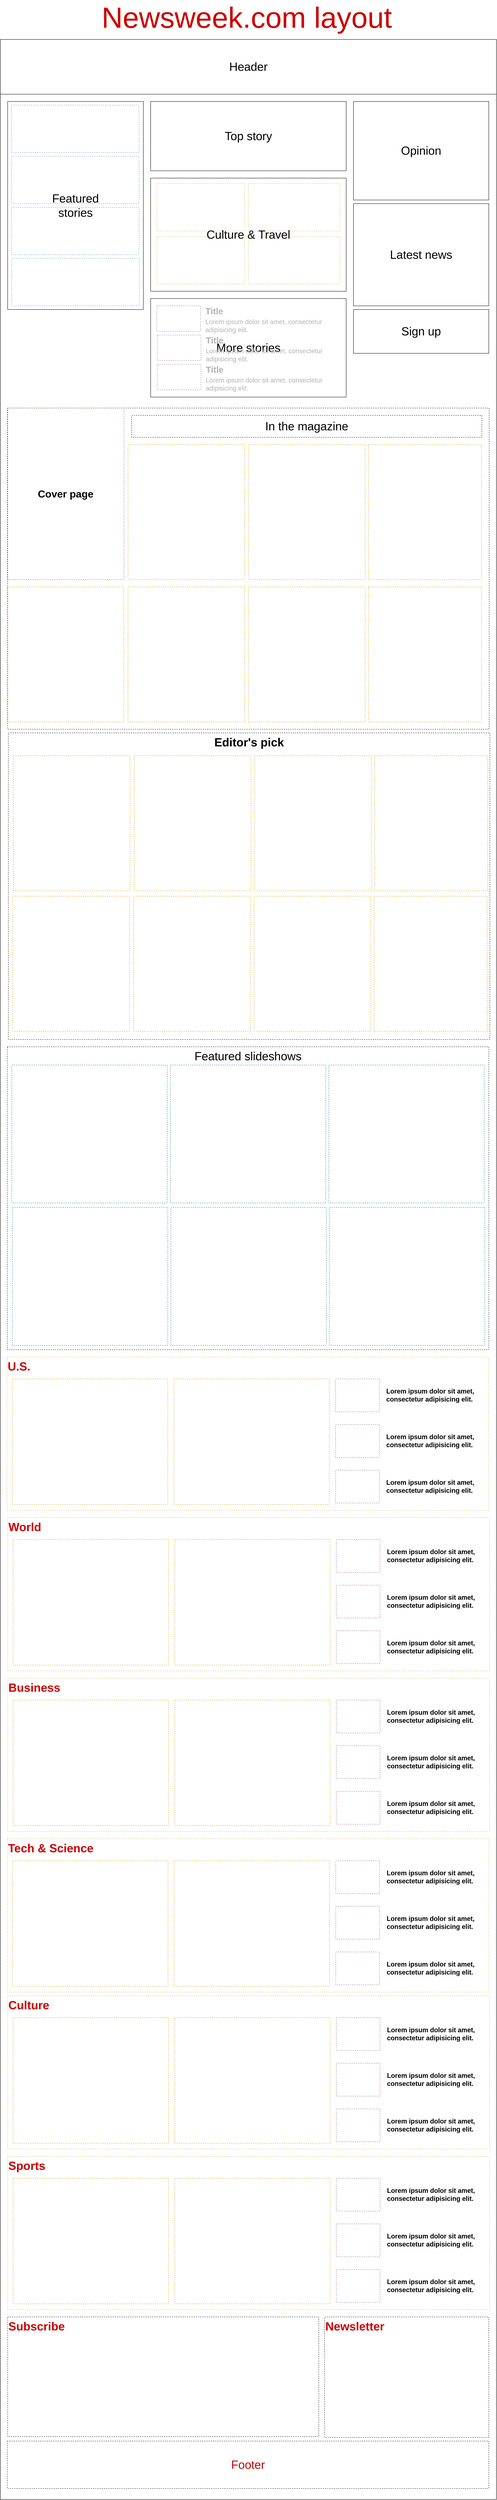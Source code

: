<mxfile version="11.0.5" type="device"><diagram id="gALlgTZu-FTOD3dOx_cZ" name="Página-1"><mxGraphModel dx="4618" dy="3135" grid="1" gridSize="10" guides="1" tooltips="1" connect="1" arrows="1" fold="1" page="1" pageScale="1" pageWidth="850" pageHeight="1100" math="0" shadow="0"><root><mxCell id="0"/><mxCell id="1" parent="0"/><mxCell id="lSQsWaNwqMcqfxalEwpf-2" value="" style="rounded=0;whiteSpace=wrap;html=1;" vertex="1" parent="1"><mxGeometry x="-1030" y="-480" width="1360" height="6740" as="geometry"/></mxCell><mxCell id="lSQsWaNwqMcqfxalEwpf-3" value="Header" style="rounded=0;whiteSpace=wrap;html=1;fontSize=32;" vertex="1" parent="1"><mxGeometry x="-1030" y="-480" width="1360" height="150" as="geometry"/></mxCell><mxCell id="lSQsWaNwqMcqfxalEwpf-5" value="Top story" style="rounded=0;whiteSpace=wrap;html=1;fontSize=32;fillColor=none;" vertex="1" parent="1"><mxGeometry x="-618" y="-310" width="536" height="190" as="geometry"/></mxCell><mxCell id="lSQsWaNwqMcqfxalEwpf-6" value="Opinion" style="rounded=0;whiteSpace=wrap;html=1;fontSize=32;" vertex="1" parent="1"><mxGeometry x="-62" y="-310" width="371" height="270" as="geometry"/></mxCell><mxCell id="lSQsWaNwqMcqfxalEwpf-8" value="More stories" style="rounded=0;whiteSpace=wrap;html=1;fontSize=32;" vertex="1" parent="1"><mxGeometry x="-618" y="230" width="536" height="270" as="geometry"/></mxCell><mxCell id="lSQsWaNwqMcqfxalEwpf-9" value="Latest news" style="rounded=0;whiteSpace=wrap;html=1;fontSize=32;" vertex="1" parent="1"><mxGeometry x="-62" y="-30" width="371" height="280" as="geometry"/></mxCell><mxCell id="lSQsWaNwqMcqfxalEwpf-10" value="" style="rounded=0;whiteSpace=wrap;html=1;fontSize=32;fillColor=none;strokeColor=#6c8ebf;dashed=1;" vertex="1" parent="1"><mxGeometry x="-1000" y="-300" width="350" height="130" as="geometry"/></mxCell><mxCell id="lSQsWaNwqMcqfxalEwpf-11" value="" style="rounded=0;whiteSpace=wrap;html=1;fontSize=32;fillColor=none;strokeColor=#6c8ebf;dashed=1;" vertex="1" parent="1"><mxGeometry x="-1000" y="-160" width="350" height="130" as="geometry"/></mxCell><mxCell id="lSQsWaNwqMcqfxalEwpf-12" value="" style="rounded=0;whiteSpace=wrap;html=1;fontSize=32;fillColor=none;strokeColor=#6c8ebf;dashed=1;" vertex="1" parent="1"><mxGeometry x="-1000" y="-20" width="350" height="130" as="geometry"/></mxCell><mxCell id="lSQsWaNwqMcqfxalEwpf-13" value="" style="rounded=0;whiteSpace=wrap;html=1;fontSize=32;fillColor=none;strokeColor=#6c8ebf;dashed=1;" vertex="1" parent="1"><mxGeometry x="-999" y="120" width="350" height="130" as="geometry"/></mxCell><mxCell id="lSQsWaNwqMcqfxalEwpf-14" value="" style="rounded=0;whiteSpace=wrap;html=1;fontSize=32;fillColor=none;strokeColor=#d6b656;dashed=1;" vertex="1" parent="1"><mxGeometry x="-601" y="-85" width="241" height="130" as="geometry"/></mxCell><mxCell id="lSQsWaNwqMcqfxalEwpf-15" value="" style="rounded=0;whiteSpace=wrap;html=1;fontSize=32;fillColor=none;strokeColor=#d6b656;dashed=1;" vertex="1" parent="1"><mxGeometry x="-350" y="-85" width="251" height="130" as="geometry"/></mxCell><mxCell id="lSQsWaNwqMcqfxalEwpf-16" value="" style="rounded=0;whiteSpace=wrap;html=1;fontSize=32;fillColor=none;strokeColor=#d6b656;dashed=1;" vertex="1" parent="1"><mxGeometry x="-601" y="60" width="241" height="130" as="geometry"/></mxCell><mxCell id="lSQsWaNwqMcqfxalEwpf-17" value="" style="rounded=0;whiteSpace=wrap;html=1;fontSize=32;fillColor=none;strokeColor=#d6b656;dashed=1;" vertex="1" parent="1"><mxGeometry x="-350" y="60" width="251" height="130" as="geometry"/></mxCell><mxCell id="lSQsWaNwqMcqfxalEwpf-7" value="Culture &amp;amp; Travel" style="rounded=0;whiteSpace=wrap;html=1;fontSize=32;fillColor=none;container=1;" vertex="1" parent="1"><mxGeometry x="-618" y="-100" width="536" height="310" as="geometry"/></mxCell><mxCell id="lSQsWaNwqMcqfxalEwpf-21" value="" style="group;fontColor=#CCCCCC;" vertex="1" connectable="0" parent="1"><mxGeometry x="-601" y="250" width="501" height="70" as="geometry"/></mxCell><mxCell id="lSQsWaNwqMcqfxalEwpf-18" value="" style="rounded=0;whiteSpace=wrap;html=1;dashed=1;fillColor=none;fontSize=32;strokeColor=#9673a6;" vertex="1" parent="lSQsWaNwqMcqfxalEwpf-21"><mxGeometry width="120" height="70" as="geometry"/></mxCell><mxCell id="lSQsWaNwqMcqfxalEwpf-19" value="Title" style="rounded=0;whiteSpace=wrap;html=1;dashed=1;fillColor=none;fontSize=24;align=left;fontStyle=1;strokeColor=none;fontColor=#B3B3B3;" vertex="1" parent="lSQsWaNwqMcqfxalEwpf-21"><mxGeometry x="131" width="370" height="30" as="geometry"/></mxCell><mxCell id="lSQsWaNwqMcqfxalEwpf-20" value="Lorem ipsum dolor sit amet, consectetur adipisicing elit." style="rounded=0;whiteSpace=wrap;html=1;dashed=1;fillColor=none;fontSize=18;align=left;strokeColor=none;fontColor=#B3B3B3;" vertex="1" parent="lSQsWaNwqMcqfxalEwpf-21"><mxGeometry x="131" y="40" width="370" height="30" as="geometry"/></mxCell><mxCell id="lSQsWaNwqMcqfxalEwpf-22" value="" style="group" vertex="1" connectable="0" parent="1"><mxGeometry x="-600" y="330" width="501" height="70" as="geometry"/></mxCell><mxCell id="lSQsWaNwqMcqfxalEwpf-23" value="" style="rounded=0;whiteSpace=wrap;html=1;dashed=1;fillColor=none;fontSize=32;strokeColor=#9673a6;" vertex="1" parent="lSQsWaNwqMcqfxalEwpf-22"><mxGeometry width="120" height="70" as="geometry"/></mxCell><mxCell id="lSQsWaNwqMcqfxalEwpf-24" value="Title" style="rounded=0;whiteSpace=wrap;html=1;dashed=1;fillColor=none;fontSize=24;align=left;fontStyle=1;strokeColor=none;fontColor=#B3B3B3;" vertex="1" parent="lSQsWaNwqMcqfxalEwpf-22"><mxGeometry x="131" width="370" height="30" as="geometry"/></mxCell><mxCell id="lSQsWaNwqMcqfxalEwpf-25" value="Lorem ipsum dolor sit amet, consectetur adipisicing elit." style="rounded=0;whiteSpace=wrap;html=1;dashed=1;fillColor=none;fontSize=18;align=left;strokeColor=none;fontColor=#B3B3B3;" vertex="1" parent="lSQsWaNwqMcqfxalEwpf-22"><mxGeometry x="131" y="40" width="370" height="30" as="geometry"/></mxCell><mxCell id="lSQsWaNwqMcqfxalEwpf-26" value="" style="group" vertex="1" connectable="0" parent="1"><mxGeometry x="-600" y="410" width="501" height="70" as="geometry"/></mxCell><mxCell id="lSQsWaNwqMcqfxalEwpf-27" value="" style="rounded=0;whiteSpace=wrap;html=1;dashed=1;fillColor=none;fontSize=32;strokeColor=#9673a6;" vertex="1" parent="lSQsWaNwqMcqfxalEwpf-26"><mxGeometry width="120" height="70" as="geometry"/></mxCell><mxCell id="lSQsWaNwqMcqfxalEwpf-28" value="Title" style="rounded=0;whiteSpace=wrap;html=1;dashed=1;fillColor=none;fontSize=24;align=left;fontStyle=1;strokeColor=none;fontColor=#B3B3B3;" vertex="1" parent="lSQsWaNwqMcqfxalEwpf-26"><mxGeometry x="131" width="370" height="30" as="geometry"/></mxCell><mxCell id="lSQsWaNwqMcqfxalEwpf-29" value="Lorem ipsum dolor sit amet, consectetur adipisicing elit." style="rounded=0;whiteSpace=wrap;html=1;dashed=1;fillColor=none;fontSize=18;align=left;strokeColor=none;fontColor=#B3B3B3;" vertex="1" parent="lSQsWaNwqMcqfxalEwpf-26"><mxGeometry x="131" y="40" width="370" height="30" as="geometry"/></mxCell><mxCell id="lSQsWaNwqMcqfxalEwpf-30" value="Sign up" style="rounded=0;whiteSpace=wrap;html=1;fontSize=32;" vertex="1" parent="1"><mxGeometry x="-62" y="260" width="371" height="120" as="geometry"/></mxCell><mxCell id="lSQsWaNwqMcqfxalEwpf-4" value="Featured&lt;br&gt;stories" style="rounded=0;whiteSpace=wrap;html=1;fontSize=32;fillColor=none;" vertex="1" parent="1"><mxGeometry x="-1010" y="-310" width="372" height="570" as="geometry"/></mxCell><mxCell id="lSQsWaNwqMcqfxalEwpf-31" value="" style="rounded=0;whiteSpace=wrap;html=1;dashed=1;fillColor=none;fontSize=18;fontColor=#B3B3B3;align=left;" vertex="1" parent="1"><mxGeometry x="-1010" y="530" width="1320" height="880" as="geometry"/></mxCell><mxCell id="lSQsWaNwqMcqfxalEwpf-32" value="Cover page" style="rounded=0;whiteSpace=wrap;html=1;dashed=1;fillColor=none;fontSize=28;align=center;strokeColor=#b85450;fontStyle=1" vertex="1" parent="1"><mxGeometry x="-1011" y="530" width="320" height="470" as="geometry"/></mxCell><mxCell id="lSQsWaNwqMcqfxalEwpf-33" value="In the magazine" style="rounded=0;whiteSpace=wrap;html=1;dashed=1;fillColor=none;fontSize=32;fontColor=#000000;align=center;" vertex="1" parent="1"><mxGeometry x="-670" y="550" width="960" height="60" as="geometry"/></mxCell><mxCell id="lSQsWaNwqMcqfxalEwpf-34" value="" style="rounded=0;whiteSpace=wrap;html=1;dashed=1;fillColor=none;fontSize=32;align=center;strokeColor=#d79b00;" vertex="1" parent="1"><mxGeometry x="-680" y="630" width="320" height="370" as="geometry"/></mxCell><mxCell id="lSQsWaNwqMcqfxalEwpf-36" value="" style="rounded=0;whiteSpace=wrap;html=1;dashed=1;fillColor=none;fontSize=32;align=center;strokeColor=#d79b00;" vertex="1" parent="1"><mxGeometry x="-21" y="630" width="310" height="370" as="geometry"/></mxCell><mxCell id="lSQsWaNwqMcqfxalEwpf-37" value="" style="rounded=0;whiteSpace=wrap;html=1;dashed=1;fillColor=none;fontSize=32;align=center;strokeColor=#d79b00;" vertex="1" parent="1"><mxGeometry x="-350" y="630" width="320" height="370" as="geometry"/></mxCell><mxCell id="lSQsWaNwqMcqfxalEwpf-38" value="" style="rounded=0;whiteSpace=wrap;html=1;dashed=1;fillColor=none;fontSize=32;align=center;strokeColor=#d79b00;" vertex="1" parent="1"><mxGeometry x="-680" y="1020" width="320" height="370" as="geometry"/></mxCell><mxCell id="lSQsWaNwqMcqfxalEwpf-39" value="" style="rounded=0;whiteSpace=wrap;html=1;dashed=1;fillColor=none;fontSize=32;align=center;strokeColor=#d79b00;" vertex="1" parent="1"><mxGeometry x="-350" y="1020" width="320" height="370" as="geometry"/></mxCell><mxCell id="lSQsWaNwqMcqfxalEwpf-40" value="" style="rounded=0;whiteSpace=wrap;html=1;dashed=1;fillColor=none;fontSize=32;align=center;strokeColor=#d79b00;" vertex="1" parent="1"><mxGeometry x="-21" y="1020" width="310" height="370" as="geometry"/></mxCell><mxCell id="lSQsWaNwqMcqfxalEwpf-41" value="" style="rounded=0;whiteSpace=wrap;html=1;dashed=1;fillColor=none;fontSize=32;align=center;strokeColor=#d79b00;" vertex="1" parent="1"><mxGeometry x="-1011.5" y="1020" width="320" height="370" as="geometry"/></mxCell><mxCell id="lSQsWaNwqMcqfxalEwpf-50" value="Featured slideshows" style="rounded=0;whiteSpace=wrap;html=1;dashed=1;fillColor=none;fontSize=32;fontColor=#000000;align=center;verticalAlign=top;" vertex="1" parent="1"><mxGeometry x="-1011" y="2280" width="1320" height="830" as="geometry"/></mxCell><mxCell id="lSQsWaNwqMcqfxalEwpf-51" value="" style="rounded=0;whiteSpace=wrap;html=1;dashed=1;fillColor=none;fontSize=32;align=center;strokeColor=#10739e;" vertex="1" parent="1"><mxGeometry x="-998.5" y="2330" width="426" height="378" as="geometry"/></mxCell><mxCell id="lSQsWaNwqMcqfxalEwpf-52" value="" style="rounded=0;whiteSpace=wrap;html=1;dashed=1;fillColor=none;fontSize=32;align=center;strokeColor=#10739e;" vertex="1" parent="1"><mxGeometry x="-129.5" y="2330" width="426" height="378" as="geometry"/></mxCell><mxCell id="lSQsWaNwqMcqfxalEwpf-53" value="" style="rounded=0;whiteSpace=wrap;html=1;dashed=1;fillColor=none;fontSize=32;align=center;strokeColor=#10739e;" vertex="1" parent="1"><mxGeometry x="-564" y="2330" width="426" height="378" as="geometry"/></mxCell><mxCell id="lSQsWaNwqMcqfxalEwpf-54" value="" style="rounded=0;whiteSpace=wrap;html=1;dashed=1;fillColor=none;fontSize=32;align=center;strokeColor=#10739e;" vertex="1" parent="1"><mxGeometry x="-997" y="2720" width="426" height="378" as="geometry"/></mxCell><mxCell id="lSQsWaNwqMcqfxalEwpf-55" value="" style="rounded=0;whiteSpace=wrap;html=1;dashed=1;fillColor=none;fontSize=32;align=center;strokeColor=#10739e;" vertex="1" parent="1"><mxGeometry x="-562.5" y="2720" width="426" height="378" as="geometry"/></mxCell><mxCell id="lSQsWaNwqMcqfxalEwpf-56" value="" style="rounded=0;whiteSpace=wrap;html=1;dashed=1;fillColor=none;fontSize=32;align=center;strokeColor=#10739e;" vertex="1" parent="1"><mxGeometry x="-128" y="2720" width="426" height="378" as="geometry"/></mxCell><mxCell id="lSQsWaNwqMcqfxalEwpf-68" value="" style="group;fillColor=none;" vertex="1" connectable="0" parent="1"><mxGeometry x="-1012" y="3130" width="1321" height="420" as="geometry"/></mxCell><mxCell id="lSQsWaNwqMcqfxalEwpf-57" value="U.S." style="rounded=0;whiteSpace=wrap;html=1;dashed=1;fillColor=none;fontSize=32;align=left;gradientColor=#ffd966;strokeColor=#d6b656;fontColor=#CC0000;verticalAlign=top;fontStyle=1" vertex="1" parent="lSQsWaNwqMcqfxalEwpf-68"><mxGeometry width="1321" height="420" as="geometry"/></mxCell><mxCell id="lSQsWaNwqMcqfxalEwpf-58" value="" style="rounded=0;whiteSpace=wrap;html=1;dashed=1;fontSize=32;align=left;gradientColor=#ffa500;fillColor=none;strokeColor=#d79b00;" vertex="1" parent="lSQsWaNwqMcqfxalEwpf-68"><mxGeometry x="15" y="60" width="426" height="344" as="geometry"/></mxCell><mxCell id="lSQsWaNwqMcqfxalEwpf-59" value="" style="rounded=0;whiteSpace=wrap;html=1;dashed=1;fontSize=32;align=left;gradientColor=#ffa500;fillColor=none;strokeColor=#d79b00;" vertex="1" parent="lSQsWaNwqMcqfxalEwpf-68"><mxGeometry x="458" y="60" width="426" height="344" as="geometry"/></mxCell><mxCell id="lSQsWaNwqMcqfxalEwpf-62" value="" style="rounded=0;whiteSpace=wrap;html=1;dashed=1;fillColor=none;fontSize=32;align=left;gradientColor=#d5739d;strokeColor=#996185;" vertex="1" parent="lSQsWaNwqMcqfxalEwpf-68"><mxGeometry x="901" y="60" width="120" height="90" as="geometry"/></mxCell><mxCell id="lSQsWaNwqMcqfxalEwpf-63" value="Lorem ipsum dolor sit amet, consectetur adipisicing elit." style="rounded=0;whiteSpace=wrap;html=1;dashed=1;fillColor=none;fontSize=18;fontColor=#000000;align=left;fontStyle=1;strokeColor=none;" vertex="1" parent="lSQsWaNwqMcqfxalEwpf-68"><mxGeometry x="1038" y="60" width="263" height="90" as="geometry"/></mxCell><mxCell id="lSQsWaNwqMcqfxalEwpf-64" value="" style="rounded=0;whiteSpace=wrap;html=1;dashed=1;fillColor=none;fontSize=32;align=left;gradientColor=#d5739d;strokeColor=#996185;" vertex="1" parent="lSQsWaNwqMcqfxalEwpf-68"><mxGeometry x="901" y="185" width="120" height="90" as="geometry"/></mxCell><mxCell id="lSQsWaNwqMcqfxalEwpf-65" value="Lorem ipsum dolor sit amet, consectetur adipisicing elit." style="rounded=0;whiteSpace=wrap;html=1;dashed=1;fillColor=none;fontSize=18;fontColor=#000000;align=left;fontStyle=1;strokeColor=none;" vertex="1" parent="lSQsWaNwqMcqfxalEwpf-68"><mxGeometry x="1038" y="185" width="263" height="90" as="geometry"/></mxCell><mxCell id="lSQsWaNwqMcqfxalEwpf-66" value="" style="rounded=0;whiteSpace=wrap;html=1;dashed=1;fillColor=none;fontSize=32;align=left;gradientColor=#d5739d;strokeColor=#996185;" vertex="1" parent="lSQsWaNwqMcqfxalEwpf-68"><mxGeometry x="901" y="310" width="120" height="90" as="geometry"/></mxCell><mxCell id="lSQsWaNwqMcqfxalEwpf-67" value="Lorem ipsum dolor sit amet, consectetur adipisicing elit." style="rounded=0;whiteSpace=wrap;html=1;dashed=1;fillColor=none;fontSize=18;fontColor=#000000;align=left;fontStyle=1;strokeColor=none;" vertex="1" parent="lSQsWaNwqMcqfxalEwpf-68"><mxGeometry x="1038" y="310" width="263" height="90" as="geometry"/></mxCell><mxCell id="lSQsWaNwqMcqfxalEwpf-69" value="" style="group;fillColor=none;" vertex="1" connectable="0" parent="1"><mxGeometry x="-1010" y="3570" width="1321" height="420" as="geometry"/></mxCell><mxCell id="lSQsWaNwqMcqfxalEwpf-70" value="World" style="rounded=0;whiteSpace=wrap;html=1;dashed=1;fillColor=none;fontSize=32;align=left;gradientColor=#ffd966;strokeColor=#d6b656;fontColor=#CC0000;verticalAlign=top;fontStyle=1" vertex="1" parent="lSQsWaNwqMcqfxalEwpf-69"><mxGeometry width="1321" height="420" as="geometry"/></mxCell><mxCell id="lSQsWaNwqMcqfxalEwpf-71" value="" style="rounded=0;whiteSpace=wrap;html=1;dashed=1;fontSize=32;align=left;gradientColor=#ffa500;fillColor=none;strokeColor=#d79b00;" vertex="1" parent="lSQsWaNwqMcqfxalEwpf-69"><mxGeometry x="15" y="60" width="426" height="344" as="geometry"/></mxCell><mxCell id="lSQsWaNwqMcqfxalEwpf-72" value="" style="rounded=0;whiteSpace=wrap;html=1;dashed=1;fontSize=32;align=left;gradientColor=#ffa500;fillColor=none;strokeColor=#d79b00;" vertex="1" parent="lSQsWaNwqMcqfxalEwpf-69"><mxGeometry x="458" y="60" width="426" height="344" as="geometry"/></mxCell><mxCell id="lSQsWaNwqMcqfxalEwpf-73" value="" style="rounded=0;whiteSpace=wrap;html=1;dashed=1;fillColor=none;fontSize=32;align=left;gradientColor=#d5739d;strokeColor=#996185;" vertex="1" parent="lSQsWaNwqMcqfxalEwpf-69"><mxGeometry x="901" y="60" width="120" height="90" as="geometry"/></mxCell><mxCell id="lSQsWaNwqMcqfxalEwpf-74" value="Lorem ipsum dolor sit amet, consectetur adipisicing elit." style="rounded=0;whiteSpace=wrap;html=1;dashed=1;fillColor=none;fontSize=18;fontColor=#000000;align=left;fontStyle=1;strokeColor=none;" vertex="1" parent="lSQsWaNwqMcqfxalEwpf-69"><mxGeometry x="1038" y="60" width="263" height="90" as="geometry"/></mxCell><mxCell id="lSQsWaNwqMcqfxalEwpf-75" value="" style="rounded=0;whiteSpace=wrap;html=1;dashed=1;fillColor=none;fontSize=32;align=left;gradientColor=#d5739d;strokeColor=#996185;" vertex="1" parent="lSQsWaNwqMcqfxalEwpf-69"><mxGeometry x="901" y="185" width="120" height="90" as="geometry"/></mxCell><mxCell id="lSQsWaNwqMcqfxalEwpf-76" value="Lorem ipsum dolor sit amet, consectetur adipisicing elit." style="rounded=0;whiteSpace=wrap;html=1;dashed=1;fillColor=none;fontSize=18;fontColor=#000000;align=left;fontStyle=1;strokeColor=none;" vertex="1" parent="lSQsWaNwqMcqfxalEwpf-69"><mxGeometry x="1038" y="185" width="263" height="90" as="geometry"/></mxCell><mxCell id="lSQsWaNwqMcqfxalEwpf-77" value="" style="rounded=0;whiteSpace=wrap;html=1;dashed=1;fillColor=none;fontSize=32;align=left;gradientColor=#d5739d;strokeColor=#996185;" vertex="1" parent="lSQsWaNwqMcqfxalEwpf-69"><mxGeometry x="901" y="310" width="120" height="90" as="geometry"/></mxCell><mxCell id="lSQsWaNwqMcqfxalEwpf-78" value="Lorem ipsum dolor sit amet, consectetur adipisicing elit." style="rounded=0;whiteSpace=wrap;html=1;dashed=1;fillColor=none;fontSize=18;fontColor=#000000;align=left;fontStyle=1;strokeColor=none;" vertex="1" parent="lSQsWaNwqMcqfxalEwpf-69"><mxGeometry x="1038" y="310" width="263" height="90" as="geometry"/></mxCell><mxCell id="lSQsWaNwqMcqfxalEwpf-79" value="" style="group;fillColor=none;" vertex="1" connectable="0" parent="1"><mxGeometry x="-1010" y="4010" width="1321" height="420" as="geometry"/></mxCell><mxCell id="lSQsWaNwqMcqfxalEwpf-80" value="Business" style="rounded=0;whiteSpace=wrap;html=1;dashed=1;fillColor=none;fontSize=32;align=left;gradientColor=#ffd966;strokeColor=#d6b656;fontColor=#CC0000;verticalAlign=top;fontStyle=1" vertex="1" parent="lSQsWaNwqMcqfxalEwpf-79"><mxGeometry width="1321" height="420" as="geometry"/></mxCell><mxCell id="lSQsWaNwqMcqfxalEwpf-81" value="" style="rounded=0;whiteSpace=wrap;html=1;dashed=1;fontSize=32;align=left;gradientColor=#ffa500;fillColor=none;strokeColor=#d79b00;" vertex="1" parent="lSQsWaNwqMcqfxalEwpf-79"><mxGeometry x="15" y="60" width="426" height="344" as="geometry"/></mxCell><mxCell id="lSQsWaNwqMcqfxalEwpf-82" value="" style="rounded=0;whiteSpace=wrap;html=1;dashed=1;fontSize=32;align=left;gradientColor=#ffa500;fillColor=none;strokeColor=#d79b00;" vertex="1" parent="lSQsWaNwqMcqfxalEwpf-79"><mxGeometry x="458" y="60" width="426" height="344" as="geometry"/></mxCell><mxCell id="lSQsWaNwqMcqfxalEwpf-83" value="" style="rounded=0;whiteSpace=wrap;html=1;dashed=1;fillColor=none;fontSize=32;align=left;gradientColor=#d5739d;strokeColor=#996185;" vertex="1" parent="lSQsWaNwqMcqfxalEwpf-79"><mxGeometry x="901" y="60" width="120" height="90" as="geometry"/></mxCell><mxCell id="lSQsWaNwqMcqfxalEwpf-84" value="Lorem ipsum dolor sit amet, consectetur adipisicing elit." style="rounded=0;whiteSpace=wrap;html=1;dashed=1;fillColor=none;fontSize=18;fontColor=#000000;align=left;fontStyle=1;strokeColor=none;" vertex="1" parent="lSQsWaNwqMcqfxalEwpf-79"><mxGeometry x="1038" y="60" width="263" height="90" as="geometry"/></mxCell><mxCell id="lSQsWaNwqMcqfxalEwpf-85" value="" style="rounded=0;whiteSpace=wrap;html=1;dashed=1;fillColor=none;fontSize=32;align=left;gradientColor=#d5739d;strokeColor=#996185;" vertex="1" parent="lSQsWaNwqMcqfxalEwpf-79"><mxGeometry x="901" y="185" width="120" height="90" as="geometry"/></mxCell><mxCell id="lSQsWaNwqMcqfxalEwpf-86" value="Lorem ipsum dolor sit amet, consectetur adipisicing elit." style="rounded=0;whiteSpace=wrap;html=1;dashed=1;fillColor=none;fontSize=18;fontColor=#000000;align=left;fontStyle=1;strokeColor=none;" vertex="1" parent="lSQsWaNwqMcqfxalEwpf-79"><mxGeometry x="1038" y="185" width="263" height="90" as="geometry"/></mxCell><mxCell id="lSQsWaNwqMcqfxalEwpf-87" value="" style="rounded=0;whiteSpace=wrap;html=1;dashed=1;fillColor=none;fontSize=32;align=left;gradientColor=#d5739d;strokeColor=#996185;" vertex="1" parent="lSQsWaNwqMcqfxalEwpf-79"><mxGeometry x="901" y="310" width="120" height="90" as="geometry"/></mxCell><mxCell id="lSQsWaNwqMcqfxalEwpf-88" value="Lorem ipsum dolor sit amet, consectetur adipisicing elit." style="rounded=0;whiteSpace=wrap;html=1;dashed=1;fillColor=none;fontSize=18;fontColor=#000000;align=left;fontStyle=1;strokeColor=none;" vertex="1" parent="lSQsWaNwqMcqfxalEwpf-79"><mxGeometry x="1038" y="310" width="263" height="90" as="geometry"/></mxCell><mxCell id="lSQsWaNwqMcqfxalEwpf-89" value="" style="group;fillColor=none;" vertex="1" connectable="0" parent="1"><mxGeometry x="-1011.5" y="4450" width="1321" height="420" as="geometry"/></mxCell><mxCell id="lSQsWaNwqMcqfxalEwpf-90" value="Tech &amp;amp; Science" style="rounded=0;whiteSpace=wrap;html=1;dashed=1;fillColor=none;fontSize=32;align=left;gradientColor=#ffd966;strokeColor=#d6b656;fontColor=#CC0000;verticalAlign=top;fontStyle=1" vertex="1" parent="lSQsWaNwqMcqfxalEwpf-89"><mxGeometry width="1321" height="420" as="geometry"/></mxCell><mxCell id="lSQsWaNwqMcqfxalEwpf-91" value="" style="rounded=0;whiteSpace=wrap;html=1;dashed=1;fontSize=32;align=left;gradientColor=#ffa500;fillColor=none;strokeColor=#d79b00;" vertex="1" parent="lSQsWaNwqMcqfxalEwpf-89"><mxGeometry x="15" y="60" width="426" height="344" as="geometry"/></mxCell><mxCell id="lSQsWaNwqMcqfxalEwpf-92" value="" style="rounded=0;whiteSpace=wrap;html=1;dashed=1;fontSize=32;align=left;gradientColor=#ffa500;fillColor=none;strokeColor=#d79b00;" vertex="1" parent="lSQsWaNwqMcqfxalEwpf-89"><mxGeometry x="458" y="60" width="426" height="344" as="geometry"/></mxCell><mxCell id="lSQsWaNwqMcqfxalEwpf-93" value="" style="rounded=0;whiteSpace=wrap;html=1;dashed=1;fillColor=none;fontSize=32;align=left;gradientColor=#d5739d;strokeColor=#996185;" vertex="1" parent="lSQsWaNwqMcqfxalEwpf-89"><mxGeometry x="901" y="60" width="120" height="90" as="geometry"/></mxCell><mxCell id="lSQsWaNwqMcqfxalEwpf-94" value="Lorem ipsum dolor sit amet, consectetur adipisicing elit." style="rounded=0;whiteSpace=wrap;html=1;dashed=1;fillColor=none;fontSize=18;fontColor=#000000;align=left;fontStyle=1;strokeColor=none;" vertex="1" parent="lSQsWaNwqMcqfxalEwpf-89"><mxGeometry x="1038" y="60" width="263" height="90" as="geometry"/></mxCell><mxCell id="lSQsWaNwqMcqfxalEwpf-95" value="" style="rounded=0;whiteSpace=wrap;html=1;dashed=1;fillColor=none;fontSize=32;align=left;gradientColor=#d5739d;strokeColor=#996185;" vertex="1" parent="lSQsWaNwqMcqfxalEwpf-89"><mxGeometry x="901" y="185" width="120" height="90" as="geometry"/></mxCell><mxCell id="lSQsWaNwqMcqfxalEwpf-96" value="Lorem ipsum dolor sit amet, consectetur adipisicing elit." style="rounded=0;whiteSpace=wrap;html=1;dashed=1;fillColor=none;fontSize=18;fontColor=#000000;align=left;fontStyle=1;strokeColor=none;" vertex="1" parent="lSQsWaNwqMcqfxalEwpf-89"><mxGeometry x="1038" y="185" width="263" height="90" as="geometry"/></mxCell><mxCell id="lSQsWaNwqMcqfxalEwpf-97" value="" style="rounded=0;whiteSpace=wrap;html=1;dashed=1;fillColor=none;fontSize=32;align=left;gradientColor=#d5739d;strokeColor=#996185;" vertex="1" parent="lSQsWaNwqMcqfxalEwpf-89"><mxGeometry x="901" y="310" width="120" height="90" as="geometry"/></mxCell><mxCell id="lSQsWaNwqMcqfxalEwpf-98" value="Lorem ipsum dolor sit amet, consectetur adipisicing elit." style="rounded=0;whiteSpace=wrap;html=1;dashed=1;fillColor=none;fontSize=18;fontColor=#000000;align=left;fontStyle=1;strokeColor=none;" vertex="1" parent="lSQsWaNwqMcqfxalEwpf-89"><mxGeometry x="1038" y="310" width="263" height="90" as="geometry"/></mxCell><mxCell id="lSQsWaNwqMcqfxalEwpf-99" value="" style="group;fillColor=none;" vertex="1" connectable="0" parent="1"><mxGeometry x="-1010" y="4880" width="1321" height="420" as="geometry"/></mxCell><mxCell id="lSQsWaNwqMcqfxalEwpf-100" value="Culture" style="rounded=0;whiteSpace=wrap;html=1;dashed=1;fillColor=none;fontSize=32;align=left;gradientColor=#ffd966;strokeColor=#d6b656;fontColor=#CC0000;verticalAlign=top;fontStyle=1" vertex="1" parent="lSQsWaNwqMcqfxalEwpf-99"><mxGeometry width="1321" height="420" as="geometry"/></mxCell><mxCell id="lSQsWaNwqMcqfxalEwpf-101" value="" style="rounded=0;whiteSpace=wrap;html=1;dashed=1;fontSize=32;align=left;gradientColor=#ffa500;fillColor=none;strokeColor=#d79b00;" vertex="1" parent="lSQsWaNwqMcqfxalEwpf-99"><mxGeometry x="15" y="60" width="426" height="344" as="geometry"/></mxCell><mxCell id="lSQsWaNwqMcqfxalEwpf-102" value="" style="rounded=0;whiteSpace=wrap;html=1;dashed=1;fontSize=32;align=left;gradientColor=#ffa500;fillColor=none;strokeColor=#d79b00;" vertex="1" parent="lSQsWaNwqMcqfxalEwpf-99"><mxGeometry x="458" y="60" width="426" height="344" as="geometry"/></mxCell><mxCell id="lSQsWaNwqMcqfxalEwpf-103" value="" style="rounded=0;whiteSpace=wrap;html=1;dashed=1;fillColor=none;fontSize=32;align=left;gradientColor=#d5739d;strokeColor=#996185;" vertex="1" parent="lSQsWaNwqMcqfxalEwpf-99"><mxGeometry x="901" y="60" width="120" height="90" as="geometry"/></mxCell><mxCell id="lSQsWaNwqMcqfxalEwpf-104" value="Lorem ipsum dolor sit amet, consectetur adipisicing elit." style="rounded=0;whiteSpace=wrap;html=1;dashed=1;fillColor=none;fontSize=18;fontColor=#000000;align=left;fontStyle=1;strokeColor=none;" vertex="1" parent="lSQsWaNwqMcqfxalEwpf-99"><mxGeometry x="1038" y="60" width="263" height="90" as="geometry"/></mxCell><mxCell id="lSQsWaNwqMcqfxalEwpf-105" value="" style="rounded=0;whiteSpace=wrap;html=1;dashed=1;fillColor=none;fontSize=32;align=left;gradientColor=#d5739d;strokeColor=#996185;" vertex="1" parent="lSQsWaNwqMcqfxalEwpf-99"><mxGeometry x="901" y="185" width="120" height="90" as="geometry"/></mxCell><mxCell id="lSQsWaNwqMcqfxalEwpf-106" value="Lorem ipsum dolor sit amet, consectetur adipisicing elit." style="rounded=0;whiteSpace=wrap;html=1;dashed=1;fillColor=none;fontSize=18;fontColor=#000000;align=left;fontStyle=1;strokeColor=none;" vertex="1" parent="lSQsWaNwqMcqfxalEwpf-99"><mxGeometry x="1038" y="185" width="263" height="90" as="geometry"/></mxCell><mxCell id="lSQsWaNwqMcqfxalEwpf-107" value="" style="rounded=0;whiteSpace=wrap;html=1;dashed=1;fillColor=none;fontSize=32;align=left;gradientColor=#d5739d;strokeColor=#996185;" vertex="1" parent="lSQsWaNwqMcqfxalEwpf-99"><mxGeometry x="901" y="310" width="120" height="90" as="geometry"/></mxCell><mxCell id="lSQsWaNwqMcqfxalEwpf-108" value="Lorem ipsum dolor sit amet, consectetur adipisicing elit." style="rounded=0;whiteSpace=wrap;html=1;dashed=1;fillColor=none;fontSize=18;fontColor=#000000;align=left;fontStyle=1;strokeColor=none;" vertex="1" parent="lSQsWaNwqMcqfxalEwpf-99"><mxGeometry x="1038" y="310" width="263" height="90" as="geometry"/></mxCell><mxCell id="lSQsWaNwqMcqfxalEwpf-109" value="" style="group;fillColor=none;" vertex="1" connectable="0" parent="1"><mxGeometry x="-1010" y="5320" width="1321" height="420" as="geometry"/></mxCell><mxCell id="lSQsWaNwqMcqfxalEwpf-110" value="Sports" style="rounded=0;whiteSpace=wrap;html=1;dashed=1;fillColor=none;fontSize=32;align=left;gradientColor=#ffd966;strokeColor=#d6b656;fontColor=#CC0000;verticalAlign=top;fontStyle=1" vertex="1" parent="lSQsWaNwqMcqfxalEwpf-109"><mxGeometry width="1321" height="420" as="geometry"/></mxCell><mxCell id="lSQsWaNwqMcqfxalEwpf-111" value="" style="rounded=0;whiteSpace=wrap;html=1;dashed=1;fontSize=32;align=left;gradientColor=#ffa500;fillColor=none;strokeColor=#d79b00;" vertex="1" parent="lSQsWaNwqMcqfxalEwpf-109"><mxGeometry x="15" y="60" width="426" height="344" as="geometry"/></mxCell><mxCell id="lSQsWaNwqMcqfxalEwpf-112" value="" style="rounded=0;whiteSpace=wrap;html=1;dashed=1;fontSize=32;align=left;gradientColor=#ffa500;fillColor=none;strokeColor=#d79b00;" vertex="1" parent="lSQsWaNwqMcqfxalEwpf-109"><mxGeometry x="458" y="60" width="426" height="344" as="geometry"/></mxCell><mxCell id="lSQsWaNwqMcqfxalEwpf-113" value="" style="rounded=0;whiteSpace=wrap;html=1;dashed=1;fillColor=none;fontSize=32;align=left;gradientColor=#d5739d;strokeColor=#996185;" vertex="1" parent="lSQsWaNwqMcqfxalEwpf-109"><mxGeometry x="901" y="60" width="120" height="90" as="geometry"/></mxCell><mxCell id="lSQsWaNwqMcqfxalEwpf-114" value="Lorem ipsum dolor sit amet, consectetur adipisicing elit." style="rounded=0;whiteSpace=wrap;html=1;dashed=1;fillColor=none;fontSize=18;fontColor=#000000;align=left;fontStyle=1;strokeColor=none;" vertex="1" parent="lSQsWaNwqMcqfxalEwpf-109"><mxGeometry x="1038" y="60" width="263" height="90" as="geometry"/></mxCell><mxCell id="lSQsWaNwqMcqfxalEwpf-115" value="" style="rounded=0;whiteSpace=wrap;html=1;dashed=1;fillColor=none;fontSize=32;align=left;gradientColor=#d5739d;strokeColor=#996185;" vertex="1" parent="lSQsWaNwqMcqfxalEwpf-109"><mxGeometry x="901" y="185" width="120" height="90" as="geometry"/></mxCell><mxCell id="lSQsWaNwqMcqfxalEwpf-116" value="Lorem ipsum dolor sit amet, consectetur adipisicing elit." style="rounded=0;whiteSpace=wrap;html=1;dashed=1;fillColor=none;fontSize=18;fontColor=#000000;align=left;fontStyle=1;strokeColor=none;" vertex="1" parent="lSQsWaNwqMcqfxalEwpf-109"><mxGeometry x="1038" y="185" width="263" height="90" as="geometry"/></mxCell><mxCell id="lSQsWaNwqMcqfxalEwpf-117" value="" style="rounded=0;whiteSpace=wrap;html=1;dashed=1;fillColor=none;fontSize=32;align=left;gradientColor=#d5739d;strokeColor=#996185;" vertex="1" parent="lSQsWaNwqMcqfxalEwpf-109"><mxGeometry x="901" y="310" width="120" height="90" as="geometry"/></mxCell><mxCell id="lSQsWaNwqMcqfxalEwpf-118" value="Lorem ipsum dolor sit amet, consectetur adipisicing elit." style="rounded=0;whiteSpace=wrap;html=1;dashed=1;fillColor=none;fontSize=18;fontColor=#000000;align=left;fontStyle=1;strokeColor=none;" vertex="1" parent="lSQsWaNwqMcqfxalEwpf-109"><mxGeometry x="1038" y="310" width="263" height="90" as="geometry"/></mxCell><mxCell id="lSQsWaNwqMcqfxalEwpf-119" value="&lt;font style=&quot;font-size: 32px&quot;&gt;Subscribe&lt;/font&gt;" style="rounded=0;whiteSpace=wrap;html=1;dashed=1;fillColor=none;fontSize=18;fontColor=#CC0000;align=left;verticalAlign=top;fontStyle=1" vertex="1" parent="1"><mxGeometry x="-1010" y="5760" width="853" height="328" as="geometry"/></mxCell><mxCell id="lSQsWaNwqMcqfxalEwpf-120" value="Newsletter&lt;br style=&quot;font-size: 32px;&quot;&gt;" style="rounded=0;whiteSpace=wrap;html=1;dashed=1;fillColor=none;fontSize=32;fontColor=#CC0000;align=left;fontStyle=1;verticalAlign=top;" vertex="1" parent="1"><mxGeometry x="-141" y="5760" width="450" height="330" as="geometry"/></mxCell><mxCell id="lSQsWaNwqMcqfxalEwpf-121" value="Footer" style="rounded=0;whiteSpace=wrap;html=1;dashed=1;fillColor=none;fontSize=32;fontColor=#CC0000;align=center;" vertex="1" parent="1"><mxGeometry x="-1011" y="6100" width="1320" height="130" as="geometry"/></mxCell><mxCell id="lSQsWaNwqMcqfxalEwpf-123" value="Newsweek.com layout" style="text;html=1;strokeColor=none;fillColor=none;align=center;verticalAlign=middle;whiteSpace=wrap;rounded=0;dashed=1;fontSize=80;fontColor=#CC0000;" vertex="1" parent="1"><mxGeometry x="-1029" y="-550" width="1349" height="20" as="geometry"/></mxCell><mxCell id="lSQsWaNwqMcqfxalEwpf-124" value="Editor's pick" style="rounded=0;whiteSpace=wrap;html=1;dashed=1;fillColor=none;fontSize=32;fontColor=#000000;align=center;verticalAlign=top;fontStyle=1" vertex="1" parent="1"><mxGeometry x="-1008" y="1420" width="1320" height="840" as="geometry"/></mxCell><mxCell id="lSQsWaNwqMcqfxalEwpf-125" value="" style="group" vertex="1" connectable="0" parent="1"><mxGeometry x="-996" y="1482.5" width="1302" height="755" as="geometry"/></mxCell><mxCell id="lSQsWaNwqMcqfxalEwpf-42" value="" style="rounded=0;whiteSpace=wrap;html=1;dashed=1;fillColor=none;fontSize=32;align=center;strokeColor=#d79b00;" vertex="1" parent="lSQsWaNwqMcqfxalEwpf-125"><mxGeometry x="333" width="320" height="370" as="geometry"/></mxCell><mxCell id="lSQsWaNwqMcqfxalEwpf-43" value="" style="rounded=0;whiteSpace=wrap;html=1;dashed=1;fillColor=none;fontSize=32;align=center;strokeColor=#d79b00;" vertex="1" parent="lSQsWaNwqMcqfxalEwpf-125"><mxGeometry x="663" width="320" height="370" as="geometry"/></mxCell><mxCell id="lSQsWaNwqMcqfxalEwpf-44" value="" style="rounded=0;whiteSpace=wrap;html=1;dashed=1;fillColor=none;fontSize=32;align=center;strokeColor=#d79b00;" vertex="1" parent="lSQsWaNwqMcqfxalEwpf-125"><mxGeometry x="992" width="310" height="370" as="geometry"/></mxCell><mxCell id="lSQsWaNwqMcqfxalEwpf-45" value="" style="rounded=0;whiteSpace=wrap;html=1;dashed=1;fillColor=none;fontSize=32;align=center;strokeColor=#d79b00;" vertex="1" parent="lSQsWaNwqMcqfxalEwpf-125"><mxGeometry x="1.5" width="320" height="370" as="geometry"/></mxCell><mxCell id="lSQsWaNwqMcqfxalEwpf-46" value="" style="rounded=0;whiteSpace=wrap;html=1;dashed=1;fillColor=none;fontSize=32;align=center;strokeColor=#d79b00;" vertex="1" parent="lSQsWaNwqMcqfxalEwpf-125"><mxGeometry x="331.5" y="385" width="320" height="370" as="geometry"/></mxCell><mxCell id="lSQsWaNwqMcqfxalEwpf-47" value="" style="rounded=0;whiteSpace=wrap;html=1;dashed=1;fillColor=none;fontSize=32;align=center;strokeColor=#d79b00;" vertex="1" parent="lSQsWaNwqMcqfxalEwpf-125"><mxGeometry x="661.5" y="385" width="320" height="370" as="geometry"/></mxCell><mxCell id="lSQsWaNwqMcqfxalEwpf-48" value="" style="rounded=0;whiteSpace=wrap;html=1;dashed=1;fillColor=none;fontSize=32;align=center;strokeColor=#d79b00;" vertex="1" parent="lSQsWaNwqMcqfxalEwpf-125"><mxGeometry x="990.5" y="385" width="310" height="370" as="geometry"/></mxCell><mxCell id="lSQsWaNwqMcqfxalEwpf-49" value="" style="rounded=0;whiteSpace=wrap;html=1;dashed=1;fillColor=none;fontSize=32;align=center;strokeColor=#d79b00;" vertex="1" parent="lSQsWaNwqMcqfxalEwpf-125"><mxGeometry y="385" width="320" height="370" as="geometry"/></mxCell></root></mxGraphModel></diagram></mxfile>